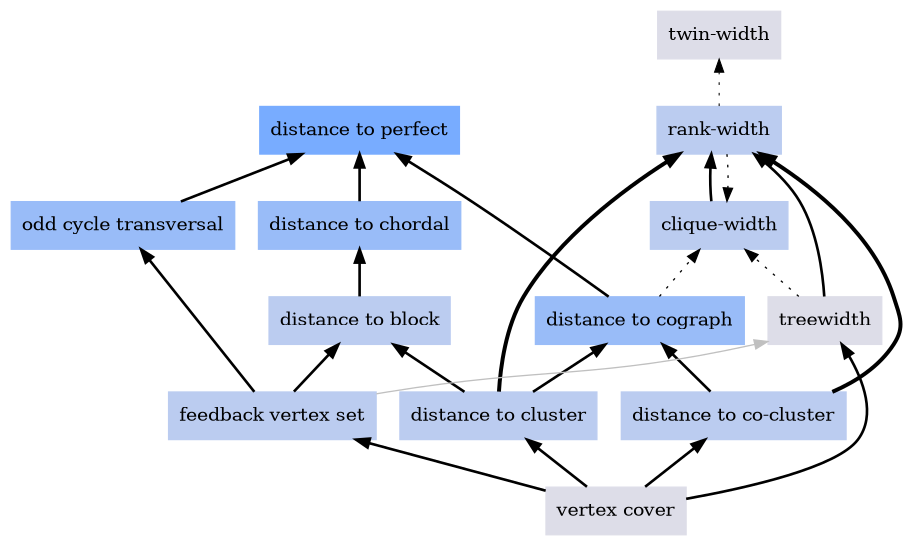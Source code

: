 digraph local_kJZKgd {
	node [color=lightblue2 style=filled]
	margin=0.04 size="6,6"
	rankdir = BT
	"n_Ve5ruW" [label="odd cycle transversal" URL="/parameters/html/Ve5ruW" color="#99bcf8" shape=box]
	"n_wg5HuV" [label="clique-width" URL="/parameters/html/wg5HuV" color="#bbccf0" shape=box]
	"n_uDXX2i" [label="distance to cograph" URL="/parameters/html/uDXX2i" color="#99bcf8" shape=box]
	"n_hbfWwE" [label="distance to co-cluster" URL="/parameters/html/hbfWwE" color="#bbccf0" shape=box]
	"n_5Q7fuR" [label="treewidth" URL="/parameters/html/5Q7fuR" color="#dddde8" shape=box]
	"n_4lp9Yj" [label="vertex cover" URL="/parameters/html/4lp9Yj" color="#dddde8" shape=box]
	"n_xNJnFb" [label="distance to block" URL="/parameters/html/xNJnFb" color="#bbccf0" shape=box]
	"n_kJZKgd" [label="distance to perfect" URL="/parameters/html/kJZKgd" color="#78acff" shape=box]
	"n_OrH7et" [label="twin-width" URL="/parameters/html/OrH7et" color="#dddde8" shape=box]
	"n_aXw3Co" [label="distance to cluster" URL="/parameters/html/aXw3Co" color="#bbccf0" shape=box]
	"n_OdZQna" [label="distance to chordal" URL="/parameters/html/OdZQna" color="#99bcf8" shape=box]
	"n_GNOiyB" [label="feedback vertex set" URL="/parameters/html/GNOiyB" color="#bbccf0" shape=box]
	"n_fojquT" [label="rank-width" URL="/parameters/html/fojquT" color="#bbccf0" shape=box]
	"n_uDXX2i" -> "n_wg5HuV" [label="" decorate=true lblstyle="above, sloped" style="dotted" weight="1" penwidth="1.0"]
	"n_GNOiyB" -> "n_Ve5ruW" [label="" decorate=true lblstyle="above, sloped" weight="100" penwidth="2.0"]
	"n_hbfWwE" -> "n_fojquT" [label="" decorate=true lblstyle="above, sloped" weight="100" penwidth="3.0"]
	"n_wg5HuV" -> "n_fojquT" [label="" decorate=true lblstyle="above, sloped" weight="100" penwidth="2.0"]
	"n_uDXX2i" -> "n_kJZKgd" [label="" decorate=true lblstyle="above, sloped" weight="100" penwidth="2.0"]
	"n_aXw3Co" -> "n_xNJnFb" [label="" decorate=true lblstyle="above, sloped" weight="100" penwidth="2.0"]
	"n_OdZQna" -> "n_kJZKgd" [label="" decorate=true lblstyle="above, sloped" weight="100" penwidth="2.0"]
	"n_xNJnFb" -> "n_OdZQna" [label="" decorate=true lblstyle="above, sloped" weight="100" penwidth="2.0"]
	"n_GNOiyB" -> "n_5Q7fuR" [label="" decorate=true lblstyle="above, sloped" color="gray" weight="1"]
	"n_GNOiyB" -> "n_xNJnFb" [label="" decorate=true lblstyle="above, sloped" weight="100" penwidth="2.0"]
	"n_4lp9Yj" -> "n_5Q7fuR" [label="" decorate=true lblstyle="above, sloped" weight="100" penwidth="2.0"]
	"n_fojquT" -> "n_OrH7et" [label="" decorate=true lblstyle="above, sloped" style="dotted" weight="1" penwidth="0.8"]
	"n_aXw3Co" -> "n_uDXX2i" [label="" decorate=true lblstyle="above, sloped" weight="100" penwidth="2.0"]
	"n_4lp9Yj" -> "n_GNOiyB" [label="" decorate=true lblstyle="above, sloped" weight="100" penwidth="2.0"]
	"n_hbfWwE" -> "n_uDXX2i" [label="" decorate=true lblstyle="above, sloped" weight="100" penwidth="2.0"]
	"n_fojquT" -> "n_wg5HuV" [label="" decorate=true lblstyle="above, sloped" style="dotted" weight="1" penwidth="1.0"]
	"n_4lp9Yj" -> "n_hbfWwE" [label="" decorate=true lblstyle="above, sloped" weight="100" penwidth="2.0"]
	"n_5Q7fuR" -> "n_wg5HuV" [label="" decorate=true lblstyle="above, sloped" style="dotted" weight="1" penwidth="1.0"]
	"n_Ve5ruW" -> "n_kJZKgd" [label="" decorate=true lblstyle="above, sloped" weight="100" penwidth="2.0"]
	"n_4lp9Yj" -> "n_aXw3Co" [label="" decorate=true lblstyle="above, sloped" weight="100" penwidth="2.0"]
	"n_aXw3Co" -> "n_fojquT" [label="" decorate=true lblstyle="above, sloped" weight="100" penwidth="3.0"]
	"n_5Q7fuR" -> "n_fojquT" [label="" decorate=true lblstyle="above, sloped" weight="100" penwidth="2.0"]
}
